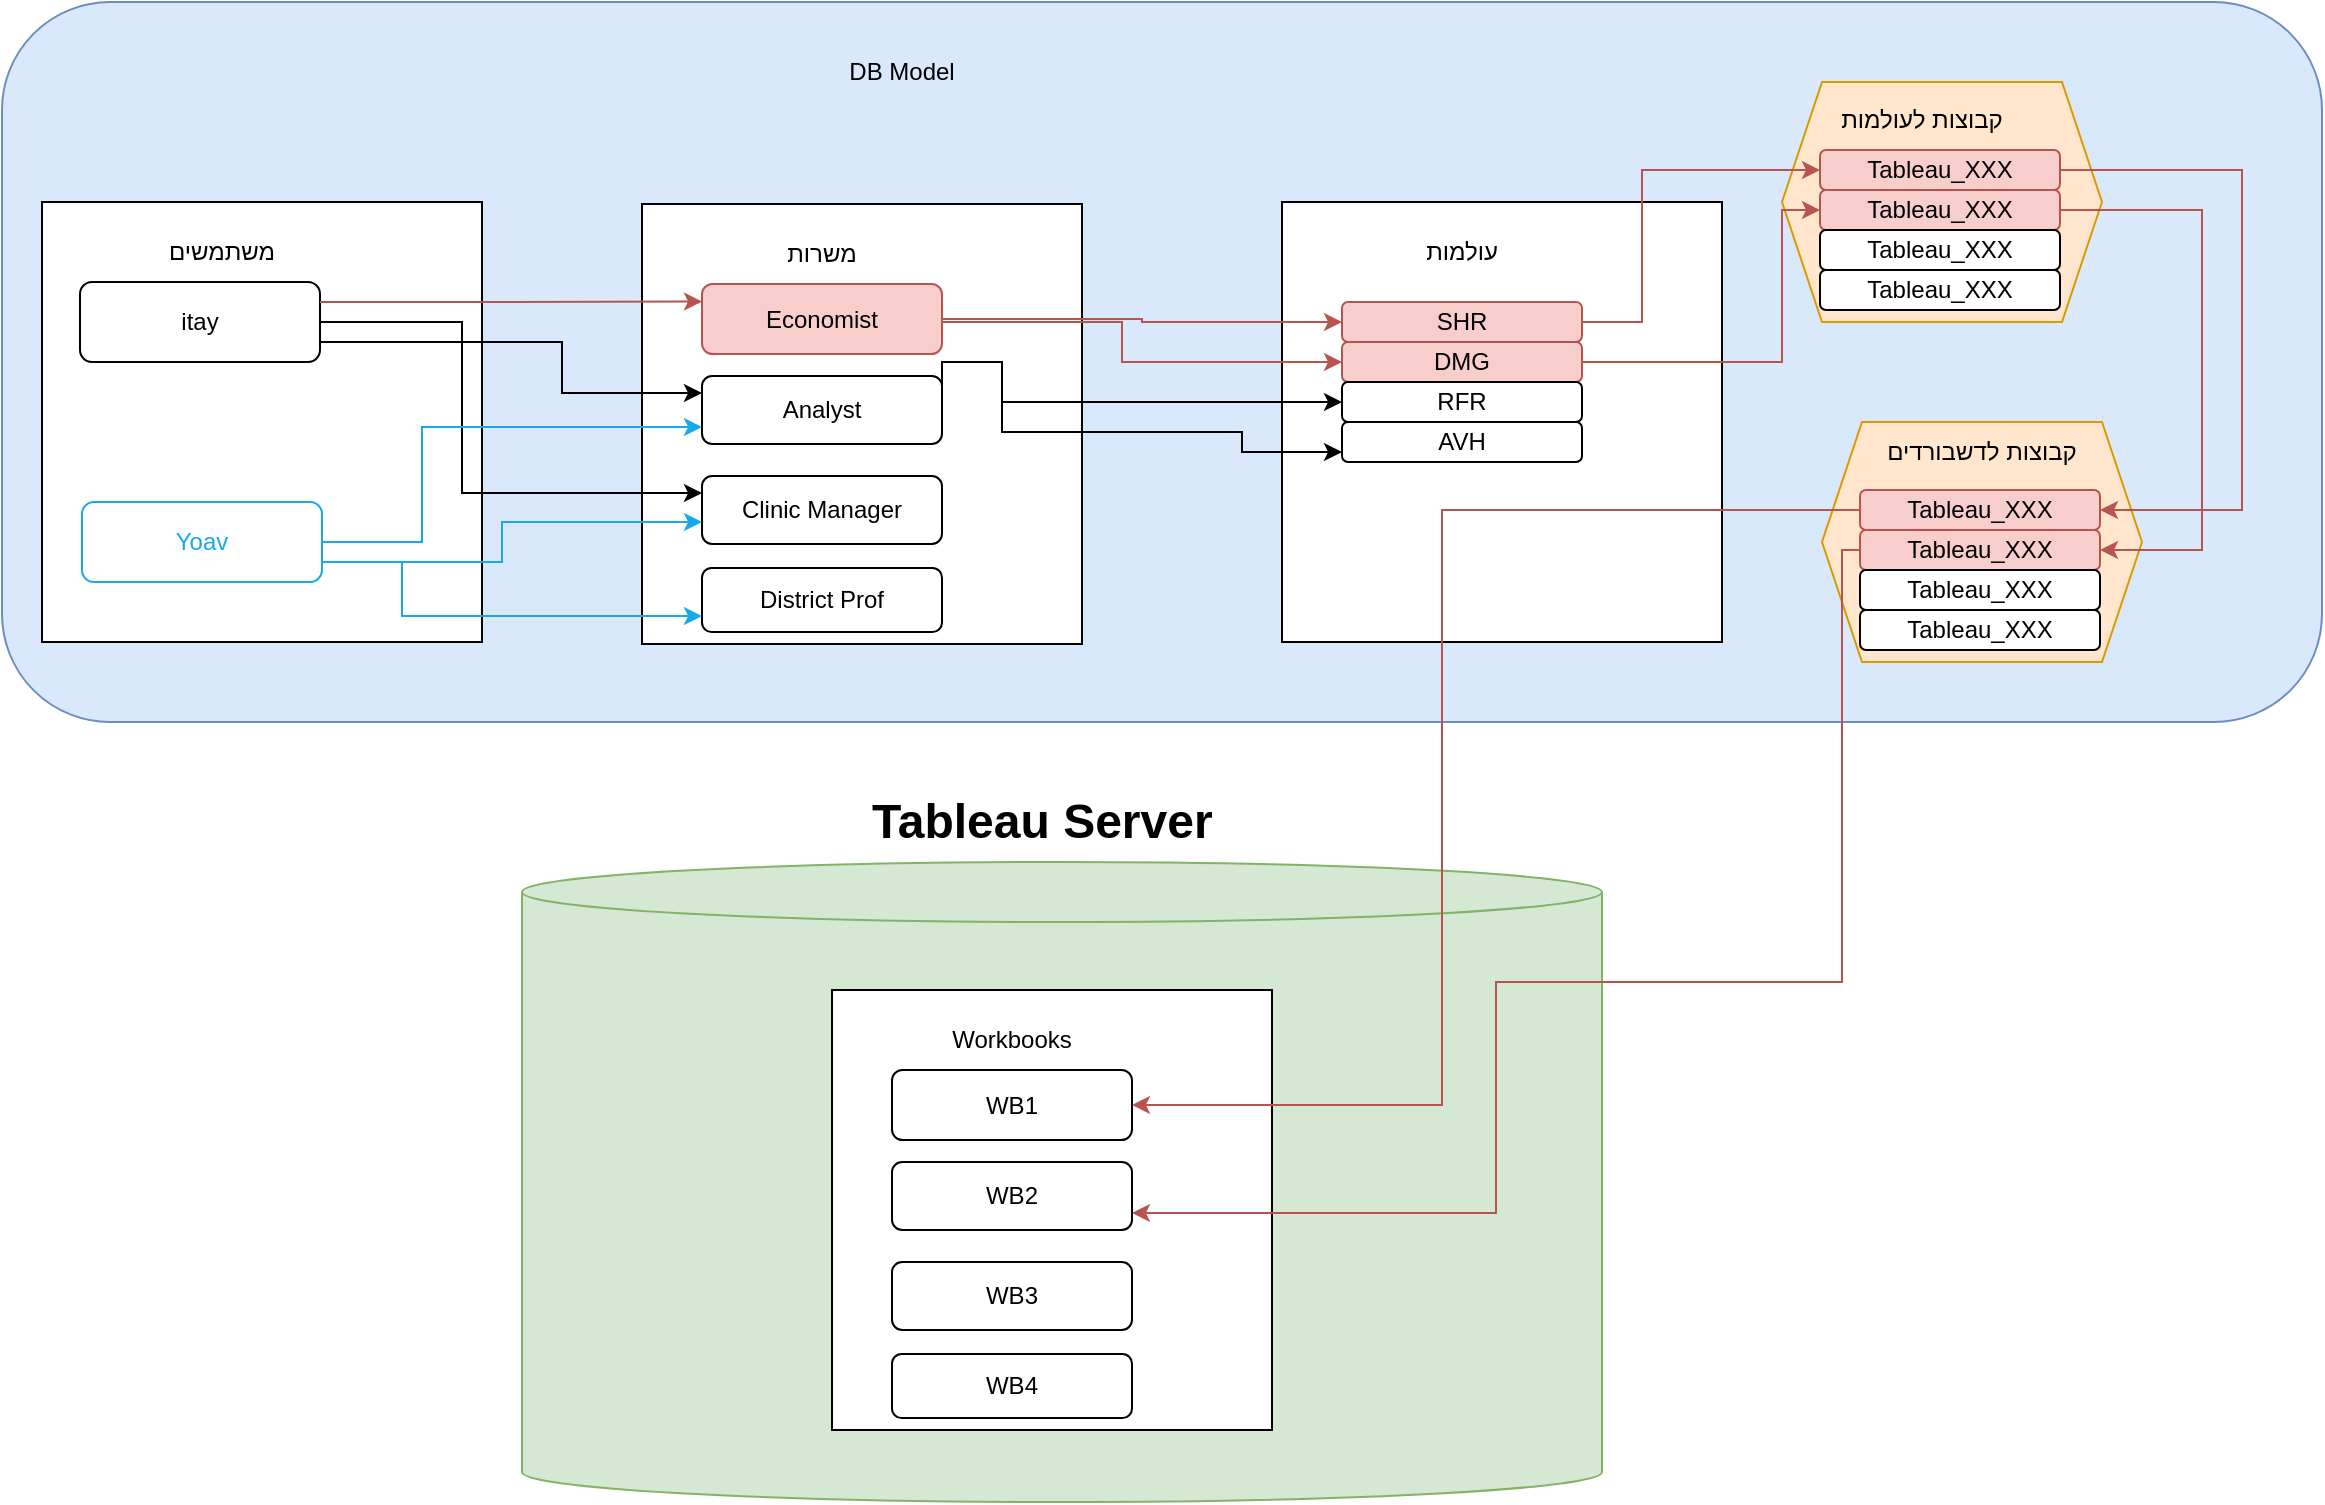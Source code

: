 <mxfile version="22.1.17" type="github">
  <diagram name="‫עמוד-1‬" id="z9KWtGvP0ykJApAYb3_E">
    <mxGraphModel dx="1194" dy="728" grid="1" gridSize="10" guides="1" tooltips="1" connect="1" arrows="1" fold="1" page="1" pageScale="1" pageWidth="1100" pageHeight="850" math="0" shadow="0">
      <root>
        <mxCell id="0" />
        <mxCell id="1" parent="0" />
        <mxCell id="mV6azeuSrDNRdWC2Sgcm-7" value="" style="rounded=1;whiteSpace=wrap;html=1;fillColor=#dae8fc;strokeColor=#6c8ebf;" parent="1" vertex="1">
          <mxGeometry x="20" y="60" width="1160" height="360" as="geometry" />
        </mxCell>
        <mxCell id="nVMP-Eupz1LtoJAjgh_V-11" value="" style="group" vertex="1" connectable="0" parent="1">
          <mxGeometry x="910" y="120" width="160" height="100" as="geometry" />
        </mxCell>
        <mxCell id="wkpVl2k1Z7q7xohtnV9i-10" value="" style="shape=hexagon;perimeter=hexagonPerimeter2;whiteSpace=wrap;html=1;fixedSize=1;fillColor=#ffe6cc;strokeColor=#d79b00;" parent="nVMP-Eupz1LtoJAjgh_V-11" vertex="1">
          <mxGeometry y="-20" width="160" height="120" as="geometry" />
        </mxCell>
        <mxCell id="wkpVl2k1Z7q7xohtnV9i-11" value="ADs" style="text;html=1;strokeColor=none;fillColor=none;align=center;verticalAlign=middle;whiteSpace=wrap;rounded=0;" parent="nVMP-Eupz1LtoJAjgh_V-11" vertex="1">
          <mxGeometry x="50" y="50" width="60" height="30" as="geometry" />
        </mxCell>
        <mxCell id="mV6azeuSrDNRdWC2Sgcm-9" value="Tableau_XXX" style="text;html=1;strokeColor=none;fillColor=none;align=center;verticalAlign=middle;whiteSpace=wrap;rounded=0;" parent="nVMP-Eupz1LtoJAjgh_V-11" vertex="1">
          <mxGeometry x="60" y="70" width="60" height="30" as="geometry" />
        </mxCell>
        <mxCell id="mV6azeuSrDNRdWC2Sgcm-10" value="Tableau_XXX" style="rounded=1;whiteSpace=wrap;html=1;fillColor=#f8cecc;strokeColor=#b85450;" parent="nVMP-Eupz1LtoJAjgh_V-11" vertex="1">
          <mxGeometry x="19" y="14" width="120" height="20" as="geometry" />
        </mxCell>
        <mxCell id="mV6azeuSrDNRdWC2Sgcm-11" value="Tableau_XXX" style="rounded=1;whiteSpace=wrap;html=1;fillColor=#f8cecc;strokeColor=#b85450;" parent="nVMP-Eupz1LtoJAjgh_V-11" vertex="1">
          <mxGeometry x="19" y="34" width="120" height="20" as="geometry" />
        </mxCell>
        <mxCell id="mV6azeuSrDNRdWC2Sgcm-12" value="Tableau_XXX" style="rounded=1;whiteSpace=wrap;html=1;" parent="nVMP-Eupz1LtoJAjgh_V-11" vertex="1">
          <mxGeometry x="19" y="54" width="120" height="20" as="geometry" />
        </mxCell>
        <mxCell id="mV6azeuSrDNRdWC2Sgcm-13" value="Tableau_XXX" style="rounded=1;whiteSpace=wrap;html=1;" parent="nVMP-Eupz1LtoJAjgh_V-11" vertex="1">
          <mxGeometry x="19" y="74" width="120" height="20" as="geometry" />
        </mxCell>
        <mxCell id="nVMP-Eupz1LtoJAjgh_V-20" value="קבוצות לעולמות" style="text;html=1;strokeColor=none;fillColor=none;align=center;verticalAlign=middle;whiteSpace=wrap;rounded=0;" vertex="1" parent="nVMP-Eupz1LtoJAjgh_V-11">
          <mxGeometry x="10" y="-16" width="120" height="30" as="geometry" />
        </mxCell>
        <mxCell id="mV6azeuSrDNRdWC2Sgcm-1" value="" style="shape=cylinder3;whiteSpace=wrap;html=1;boundedLbl=1;backgroundOutline=1;size=15;fillColor=#d5e8d4;strokeColor=#82b366;" parent="1" vertex="1">
          <mxGeometry x="280" y="490" width="540" height="320" as="geometry" />
        </mxCell>
        <mxCell id="nVMP-Eupz1LtoJAjgh_V-1" value="" style="group" vertex="1" connectable="0" parent="1">
          <mxGeometry x="435" y="554" width="220" height="220" as="geometry" />
        </mxCell>
        <mxCell id="nVMP-Eupz1LtoJAjgh_V-2" value="" style="whiteSpace=wrap;html=1;aspect=fixed;" vertex="1" parent="nVMP-Eupz1LtoJAjgh_V-1">
          <mxGeometry width="220" height="220" as="geometry" />
        </mxCell>
        <mxCell id="nVMP-Eupz1LtoJAjgh_V-3" value="Workbooks" style="text;html=1;strokeColor=none;fillColor=none;align=center;verticalAlign=middle;whiteSpace=wrap;rounded=0;" vertex="1" parent="nVMP-Eupz1LtoJAjgh_V-1">
          <mxGeometry x="60" y="10" width="60" height="30" as="geometry" />
        </mxCell>
        <mxCell id="nVMP-Eupz1LtoJAjgh_V-4" value="WB1" style="rounded=1;whiteSpace=wrap;html=1;" vertex="1" parent="nVMP-Eupz1LtoJAjgh_V-1">
          <mxGeometry x="30" y="40" width="120" height="35" as="geometry" />
        </mxCell>
        <mxCell id="nVMP-Eupz1LtoJAjgh_V-5" value="WB2" style="rounded=1;whiteSpace=wrap;html=1;" vertex="1" parent="nVMP-Eupz1LtoJAjgh_V-1">
          <mxGeometry x="30" y="86" width="120" height="34" as="geometry" />
        </mxCell>
        <mxCell id="nVMP-Eupz1LtoJAjgh_V-6" value="WB3" style="rounded=1;whiteSpace=wrap;html=1;" vertex="1" parent="nVMP-Eupz1LtoJAjgh_V-1">
          <mxGeometry x="30" y="136" width="120" height="34" as="geometry" />
        </mxCell>
        <mxCell id="nVMP-Eupz1LtoJAjgh_V-7" value="WB4" style="rounded=1;whiteSpace=wrap;html=1;" vertex="1" parent="nVMP-Eupz1LtoJAjgh_V-1">
          <mxGeometry x="30" y="182" width="120" height="32" as="geometry" />
        </mxCell>
        <mxCell id="wkpVl2k1Z7q7xohtnV9i-3" value="" style="group" parent="1" vertex="1" connectable="0">
          <mxGeometry x="40" y="160" width="220" height="220" as="geometry" />
        </mxCell>
        <mxCell id="wkpVl2k1Z7q7xohtnV9i-1" value="" style="whiteSpace=wrap;html=1;aspect=fixed;" parent="wkpVl2k1Z7q7xohtnV9i-3" vertex="1">
          <mxGeometry width="220" height="220" as="geometry" />
        </mxCell>
        <mxCell id="wkpVl2k1Z7q7xohtnV9i-2" value="משתמשים" style="text;html=1;strokeColor=none;fillColor=none;align=center;verticalAlign=middle;whiteSpace=wrap;rounded=0;" parent="wkpVl2k1Z7q7xohtnV9i-3" vertex="1">
          <mxGeometry x="60" y="10" width="60" height="30" as="geometry" />
        </mxCell>
        <mxCell id="wkpVl2k1Z7q7xohtnV9i-14" value="itay" style="rounded=1;whiteSpace=wrap;html=1;" parent="wkpVl2k1Z7q7xohtnV9i-3" vertex="1">
          <mxGeometry x="19" y="40" width="120" height="40" as="geometry" />
        </mxCell>
        <mxCell id="wkpVl2k1Z7q7xohtnV9i-15" value="&lt;font color=&quot;#17a9e8&quot;&gt;Yoav&lt;/font&gt;" style="rounded=1;whiteSpace=wrap;html=1;strokeColor=#17A9E8;" parent="wkpVl2k1Z7q7xohtnV9i-3" vertex="1">
          <mxGeometry x="20" y="150" width="120" height="40" as="geometry" />
        </mxCell>
        <mxCell id="wkpVl2k1Z7q7xohtnV9i-4" value="" style="group" parent="1" vertex="1" connectable="0">
          <mxGeometry x="340" y="161" width="220" height="220" as="geometry" />
        </mxCell>
        <mxCell id="wkpVl2k1Z7q7xohtnV9i-5" value="" style="whiteSpace=wrap;html=1;aspect=fixed;" parent="wkpVl2k1Z7q7xohtnV9i-4" vertex="1">
          <mxGeometry width="220" height="220" as="geometry" />
        </mxCell>
        <mxCell id="wkpVl2k1Z7q7xohtnV9i-6" value="משרות" style="text;html=1;strokeColor=none;fillColor=none;align=center;verticalAlign=middle;whiteSpace=wrap;rounded=0;" parent="wkpVl2k1Z7q7xohtnV9i-4" vertex="1">
          <mxGeometry x="60" y="10" width="60" height="30" as="geometry" />
        </mxCell>
        <mxCell id="wkpVl2k1Z7q7xohtnV9i-18" value="Economist" style="rounded=1;whiteSpace=wrap;html=1;fillColor=#f8cecc;strokeColor=#b85450;" parent="wkpVl2k1Z7q7xohtnV9i-4" vertex="1">
          <mxGeometry x="30" y="40" width="120" height="35" as="geometry" />
        </mxCell>
        <mxCell id="wkpVl2k1Z7q7xohtnV9i-19" value="Analyst" style="rounded=1;whiteSpace=wrap;html=1;" parent="wkpVl2k1Z7q7xohtnV9i-4" vertex="1">
          <mxGeometry x="30" y="86" width="120" height="34" as="geometry" />
        </mxCell>
        <mxCell id="wkpVl2k1Z7q7xohtnV9i-20" value="Clinic Manager" style="rounded=1;whiteSpace=wrap;html=1;" parent="wkpVl2k1Z7q7xohtnV9i-4" vertex="1">
          <mxGeometry x="30" y="136" width="120" height="34" as="geometry" />
        </mxCell>
        <mxCell id="wkpVl2k1Z7q7xohtnV9i-21" value="District Prof" style="rounded=1;whiteSpace=wrap;html=1;" parent="wkpVl2k1Z7q7xohtnV9i-4" vertex="1">
          <mxGeometry x="30" y="182" width="120" height="32" as="geometry" />
        </mxCell>
        <mxCell id="wkpVl2k1Z7q7xohtnV9i-7" value="" style="group;fillColor=#f8cecc;strokeColor=#b85450;" parent="1" vertex="1" connectable="0">
          <mxGeometry x="660" y="160" width="220" height="220" as="geometry" />
        </mxCell>
        <mxCell id="wkpVl2k1Z7q7xohtnV9i-8" value="" style="whiteSpace=wrap;html=1;aspect=fixed;" parent="wkpVl2k1Z7q7xohtnV9i-7" vertex="1">
          <mxGeometry width="220" height="220" as="geometry" />
        </mxCell>
        <mxCell id="wkpVl2k1Z7q7xohtnV9i-9" value="עולמות" style="text;html=1;strokeColor=none;fillColor=none;align=center;verticalAlign=middle;whiteSpace=wrap;rounded=0;" parent="wkpVl2k1Z7q7xohtnV9i-7" vertex="1">
          <mxGeometry x="30" y="10" width="120" height="30" as="geometry" />
        </mxCell>
        <mxCell id="wkpVl2k1Z7q7xohtnV9i-24" value="SHR" style="rounded=1;whiteSpace=wrap;html=1;fillColor=#f8cecc;strokeColor=#b85450;" parent="wkpVl2k1Z7q7xohtnV9i-7" vertex="1">
          <mxGeometry x="30" y="50" width="120" height="20" as="geometry" />
        </mxCell>
        <mxCell id="wkpVl2k1Z7q7xohtnV9i-25" value="DMG" style="rounded=1;whiteSpace=wrap;html=1;fillColor=#f8cecc;strokeColor=#b85450;" parent="wkpVl2k1Z7q7xohtnV9i-7" vertex="1">
          <mxGeometry x="30" y="70" width="120" height="20" as="geometry" />
        </mxCell>
        <mxCell id="wkpVl2k1Z7q7xohtnV9i-26" value="RFR" style="rounded=1;whiteSpace=wrap;html=1;" parent="wkpVl2k1Z7q7xohtnV9i-7" vertex="1">
          <mxGeometry x="30" y="90" width="120" height="20" as="geometry" />
        </mxCell>
        <mxCell id="wkpVl2k1Z7q7xohtnV9i-27" value="AVH" style="rounded=1;whiteSpace=wrap;html=1;" parent="wkpVl2k1Z7q7xohtnV9i-7" vertex="1">
          <mxGeometry x="30" y="110" width="120" height="20" as="geometry" />
        </mxCell>
        <mxCell id="wkpVl2k1Z7q7xohtnV9i-29" style="edgeStyle=orthogonalEdgeStyle;rounded=0;orthogonalLoop=1;jettySize=auto;html=1;fillColor=#f8cecc;strokeColor=#b85450;" parent="1" source="wkpVl2k1Z7q7xohtnV9i-18" target="wkpVl2k1Z7q7xohtnV9i-24" edge="1">
          <mxGeometry relative="1" as="geometry" />
        </mxCell>
        <mxCell id="wkpVl2k1Z7q7xohtnV9i-30" style="edgeStyle=orthogonalEdgeStyle;rounded=0;orthogonalLoop=1;jettySize=auto;html=1;exitX=1;exitY=0.5;exitDx=0;exitDy=0;entryX=0;entryY=0.5;entryDx=0;entryDy=0;fillColor=#f8cecc;strokeColor=#b85450;" parent="1" source="wkpVl2k1Z7q7xohtnV9i-18" target="wkpVl2k1Z7q7xohtnV9i-25" edge="1">
          <mxGeometry relative="1" as="geometry">
            <mxPoint x="500" y="230" as="sourcePoint" />
            <mxPoint x="700" y="230" as="targetPoint" />
            <Array as="points">
              <mxPoint x="580" y="220" />
              <mxPoint x="580" y="240" />
            </Array>
          </mxGeometry>
        </mxCell>
        <mxCell id="wkpVl2k1Z7q7xohtnV9i-33" style="edgeStyle=orthogonalEdgeStyle;rounded=0;orthogonalLoop=1;jettySize=auto;html=1;exitX=1;exitY=0.5;exitDx=0;exitDy=0;" parent="1" source="wkpVl2k1Z7q7xohtnV9i-19" edge="1">
          <mxGeometry relative="1" as="geometry">
            <mxPoint x="690" y="260" as="targetPoint" />
            <Array as="points">
              <mxPoint x="520" y="240" />
              <mxPoint x="520" y="260" />
            </Array>
          </mxGeometry>
        </mxCell>
        <mxCell id="wkpVl2k1Z7q7xohtnV9i-34" style="edgeStyle=orthogonalEdgeStyle;rounded=0;orthogonalLoop=1;jettySize=auto;html=1;entryX=0;entryY=0.75;entryDx=0;entryDy=0;exitX=1;exitY=0.5;exitDx=0;exitDy=0;" parent="1" source="wkpVl2k1Z7q7xohtnV9i-19" target="wkpVl2k1Z7q7xohtnV9i-27" edge="1">
          <mxGeometry relative="1" as="geometry">
            <Array as="points">
              <mxPoint x="520" y="240" />
              <mxPoint x="520" y="275" />
              <mxPoint x="640" y="275" />
              <mxPoint x="640" y="285" />
            </Array>
          </mxGeometry>
        </mxCell>
        <mxCell id="mV6azeuSrDNRdWC2Sgcm-2" value="&lt;h1&gt;Tableau Server&lt;/h1&gt;" style="text;html=1;strokeColor=none;fillColor=none;spacing=5;spacingTop=-20;whiteSpace=wrap;overflow=hidden;rounded=0;" parent="1" vertex="1">
          <mxGeometry x="450" y="450" width="190" height="50" as="geometry" />
        </mxCell>
        <mxCell id="mV6azeuSrDNRdWC2Sgcm-4" style="edgeStyle=orthogonalEdgeStyle;rounded=0;orthogonalLoop=1;jettySize=auto;html=1;entryX=0;entryY=0.5;entryDx=0;entryDy=0;fillColor=#f8cecc;strokeColor=#b85450;" parent="1" source="wkpVl2k1Z7q7xohtnV9i-24" target="mV6azeuSrDNRdWC2Sgcm-10" edge="1">
          <mxGeometry relative="1" as="geometry">
            <Array as="points">
              <mxPoint x="840" y="220" />
              <mxPoint x="840" y="144" />
            </Array>
          </mxGeometry>
        </mxCell>
        <mxCell id="mV6azeuSrDNRdWC2Sgcm-8" value="DB Model" style="text;html=1;strokeColor=none;fillColor=none;align=center;verticalAlign=middle;whiteSpace=wrap;rounded=0;" parent="1" vertex="1">
          <mxGeometry x="410" y="80" width="120" height="30" as="geometry" />
        </mxCell>
        <mxCell id="0KDFeaM7N-HZ0YYkBc0z-1" style="edgeStyle=orthogonalEdgeStyle;rounded=0;orthogonalLoop=1;jettySize=auto;html=1;exitX=1;exitY=0.75;exitDx=0;exitDy=0;entryX=0;entryY=0.25;entryDx=0;entryDy=0;" parent="1" source="wkpVl2k1Z7q7xohtnV9i-14" target="wkpVl2k1Z7q7xohtnV9i-19" edge="1">
          <mxGeometry relative="1" as="geometry">
            <mxPoint x="350" y="260" as="targetPoint" />
            <Array as="points">
              <mxPoint x="300" y="230" />
              <mxPoint x="300" y="256" />
            </Array>
          </mxGeometry>
        </mxCell>
        <mxCell id="0KDFeaM7N-HZ0YYkBc0z-3" style="edgeStyle=orthogonalEdgeStyle;rounded=0;orthogonalLoop=1;jettySize=auto;html=1;exitX=1;exitY=0.25;exitDx=0;exitDy=0;entryX=0;entryY=0.25;entryDx=0;entryDy=0;fillColor=#f8cecc;strokeColor=#b85450;" parent="1" source="wkpVl2k1Z7q7xohtnV9i-14" target="wkpVl2k1Z7q7xohtnV9i-18" edge="1">
          <mxGeometry relative="1" as="geometry">
            <mxPoint x="340" y="221" as="targetPoint" />
            <Array as="points">
              <mxPoint x="250" y="210" />
              <mxPoint x="250" y="210" />
            </Array>
          </mxGeometry>
        </mxCell>
        <mxCell id="0KDFeaM7N-HZ0YYkBc0z-4" style="edgeStyle=orthogonalEdgeStyle;rounded=0;orthogonalLoop=1;jettySize=auto;html=1;exitX=1;exitY=0.5;exitDx=0;exitDy=0;strokeColor=#17A9E8;" parent="1" edge="1">
          <mxGeometry relative="1" as="geometry">
            <mxPoint x="180" y="340" as="sourcePoint" />
            <mxPoint x="370" y="320" as="targetPoint" />
            <Array as="points">
              <mxPoint x="270" y="340" />
              <mxPoint x="270" y="320" />
            </Array>
          </mxGeometry>
        </mxCell>
        <mxCell id="0KDFeaM7N-HZ0YYkBc0z-7" style="edgeStyle=orthogonalEdgeStyle;rounded=0;orthogonalLoop=1;jettySize=auto;html=1;entryX=0;entryY=0.75;entryDx=0;entryDy=0;exitX=1;exitY=0.75;exitDx=0;exitDy=0;strokeColor=#17A9E8;" parent="1" source="wkpVl2k1Z7q7xohtnV9i-15" target="wkpVl2k1Z7q7xohtnV9i-21" edge="1">
          <mxGeometry relative="1" as="geometry">
            <Array as="points">
              <mxPoint x="220" y="340" />
              <mxPoint x="220" y="367" />
            </Array>
          </mxGeometry>
        </mxCell>
        <mxCell id="0KDFeaM7N-HZ0YYkBc0z-8" style="edgeStyle=orthogonalEdgeStyle;rounded=0;orthogonalLoop=1;jettySize=auto;html=1;entryX=0;entryY=0.25;entryDx=0;entryDy=0;" parent="1" source="wkpVl2k1Z7q7xohtnV9i-14" target="wkpVl2k1Z7q7xohtnV9i-20" edge="1">
          <mxGeometry relative="1" as="geometry">
            <Array as="points">
              <mxPoint x="250" y="220" />
              <mxPoint x="250" y="306" />
            </Array>
          </mxGeometry>
        </mxCell>
        <mxCell id="0KDFeaM7N-HZ0YYkBc0z-9" style="edgeStyle=orthogonalEdgeStyle;rounded=0;orthogonalLoop=1;jettySize=auto;html=1;entryX=0;entryY=0.75;entryDx=0;entryDy=0;strokeColor=#17A9E8;" parent="1" source="wkpVl2k1Z7q7xohtnV9i-15" target="wkpVl2k1Z7q7xohtnV9i-19" edge="1">
          <mxGeometry relative="1" as="geometry">
            <Array as="points">
              <mxPoint x="230" y="330" />
              <mxPoint x="230" y="273" />
            </Array>
          </mxGeometry>
        </mxCell>
        <mxCell id="nVMP-Eupz1LtoJAjgh_V-12" value="" style="group" vertex="1" connectable="0" parent="1">
          <mxGeometry x="930" y="290" width="160" height="100" as="geometry" />
        </mxCell>
        <mxCell id="nVMP-Eupz1LtoJAjgh_V-13" value="" style="shape=hexagon;perimeter=hexagonPerimeter2;whiteSpace=wrap;html=1;fixedSize=1;fillColor=#ffe6cc;strokeColor=#d79b00;" vertex="1" parent="nVMP-Eupz1LtoJAjgh_V-12">
          <mxGeometry y="-20" width="160" height="120" as="geometry" />
        </mxCell>
        <mxCell id="nVMP-Eupz1LtoJAjgh_V-14" value="ADs" style="text;html=1;strokeColor=none;fillColor=none;align=center;verticalAlign=middle;whiteSpace=wrap;rounded=0;" vertex="1" parent="nVMP-Eupz1LtoJAjgh_V-12">
          <mxGeometry x="50" y="50" width="60" height="30" as="geometry" />
        </mxCell>
        <mxCell id="nVMP-Eupz1LtoJAjgh_V-15" value="Tableau_XXX" style="text;html=1;strokeColor=none;fillColor=none;align=center;verticalAlign=middle;whiteSpace=wrap;rounded=0;" vertex="1" parent="nVMP-Eupz1LtoJAjgh_V-12">
          <mxGeometry x="60" y="70" width="60" height="30" as="geometry" />
        </mxCell>
        <mxCell id="nVMP-Eupz1LtoJAjgh_V-16" value="Tableau_XXX" style="rounded=1;whiteSpace=wrap;html=1;fillColor=#f8cecc;strokeColor=#b85450;" vertex="1" parent="nVMP-Eupz1LtoJAjgh_V-12">
          <mxGeometry x="19" y="14" width="120" height="20" as="geometry" />
        </mxCell>
        <mxCell id="nVMP-Eupz1LtoJAjgh_V-17" value="Tableau_XXX" style="rounded=1;whiteSpace=wrap;html=1;fillColor=#f8cecc;strokeColor=#b85450;" vertex="1" parent="nVMP-Eupz1LtoJAjgh_V-12">
          <mxGeometry x="19" y="34" width="120" height="20" as="geometry" />
        </mxCell>
        <mxCell id="nVMP-Eupz1LtoJAjgh_V-18" value="Tableau_XXX" style="rounded=1;whiteSpace=wrap;html=1;" vertex="1" parent="nVMP-Eupz1LtoJAjgh_V-12">
          <mxGeometry x="19" y="54" width="120" height="20" as="geometry" />
        </mxCell>
        <mxCell id="nVMP-Eupz1LtoJAjgh_V-19" value="Tableau_XXX" style="rounded=1;whiteSpace=wrap;html=1;" vertex="1" parent="nVMP-Eupz1LtoJAjgh_V-12">
          <mxGeometry x="19" y="74" width="120" height="20" as="geometry" />
        </mxCell>
        <mxCell id="nVMP-Eupz1LtoJAjgh_V-22" value="קבוצות לדשבורדים" style="text;html=1;strokeColor=none;fillColor=none;align=center;verticalAlign=middle;whiteSpace=wrap;rounded=0;" vertex="1" parent="nVMP-Eupz1LtoJAjgh_V-12">
          <mxGeometry x="20" y="-20" width="120" height="30" as="geometry" />
        </mxCell>
        <mxCell id="nVMP-Eupz1LtoJAjgh_V-21" style="edgeStyle=orthogonalEdgeStyle;rounded=0;orthogonalLoop=1;jettySize=auto;html=1;entryX=0;entryY=0.5;entryDx=0;entryDy=0;fillColor=#f8cecc;strokeColor=#b85450;" edge="1" parent="1" source="wkpVl2k1Z7q7xohtnV9i-25" target="mV6azeuSrDNRdWC2Sgcm-11">
          <mxGeometry relative="1" as="geometry">
            <Array as="points">
              <mxPoint x="910" y="240" />
              <mxPoint x="910" y="164" />
            </Array>
          </mxGeometry>
        </mxCell>
        <mxCell id="nVMP-Eupz1LtoJAjgh_V-23" style="edgeStyle=orthogonalEdgeStyle;rounded=0;orthogonalLoop=1;jettySize=auto;html=1;entryX=1;entryY=0.5;entryDx=0;entryDy=0;fillColor=#f8cecc;strokeColor=#b85450;" edge="1" parent="1" source="mV6azeuSrDNRdWC2Sgcm-10" target="nVMP-Eupz1LtoJAjgh_V-16">
          <mxGeometry relative="1" as="geometry">
            <Array as="points">
              <mxPoint x="1140" y="144" />
              <mxPoint x="1140" y="314" />
            </Array>
          </mxGeometry>
        </mxCell>
        <mxCell id="nVMP-Eupz1LtoJAjgh_V-24" style="edgeStyle=orthogonalEdgeStyle;rounded=0;orthogonalLoop=1;jettySize=auto;html=1;entryX=1;entryY=0.5;entryDx=0;entryDy=0;fillColor=#f8cecc;strokeColor=#b85450;" edge="1" parent="1" source="mV6azeuSrDNRdWC2Sgcm-11" target="nVMP-Eupz1LtoJAjgh_V-17">
          <mxGeometry relative="1" as="geometry">
            <Array as="points">
              <mxPoint x="1120" y="164" />
              <mxPoint x="1120" y="334" />
            </Array>
          </mxGeometry>
        </mxCell>
        <mxCell id="nVMP-Eupz1LtoJAjgh_V-25" style="edgeStyle=orthogonalEdgeStyle;rounded=0;orthogonalLoop=1;jettySize=auto;html=1;entryX=1;entryY=0.75;entryDx=0;entryDy=0;fillColor=#f8cecc;strokeColor=#b85450;" edge="1" parent="1" source="nVMP-Eupz1LtoJAjgh_V-17" target="nVMP-Eupz1LtoJAjgh_V-5">
          <mxGeometry relative="1" as="geometry">
            <Array as="points">
              <mxPoint x="940" y="334" />
              <mxPoint x="940" y="550" />
              <mxPoint x="767" y="550" />
              <mxPoint x="767" y="666" />
            </Array>
          </mxGeometry>
        </mxCell>
        <mxCell id="nVMP-Eupz1LtoJAjgh_V-26" style="edgeStyle=orthogonalEdgeStyle;rounded=0;orthogonalLoop=1;jettySize=auto;html=1;entryX=1;entryY=0.5;entryDx=0;entryDy=0;exitX=0;exitY=0.5;exitDx=0;exitDy=0;fillColor=#f8cecc;strokeColor=#b85450;" edge="1" parent="1" source="nVMP-Eupz1LtoJAjgh_V-16" target="nVMP-Eupz1LtoJAjgh_V-4">
          <mxGeometry relative="1" as="geometry">
            <Array as="points">
              <mxPoint x="740" y="314" />
              <mxPoint x="740" y="612" />
            </Array>
          </mxGeometry>
        </mxCell>
      </root>
    </mxGraphModel>
  </diagram>
</mxfile>
